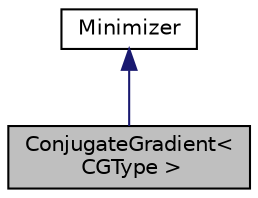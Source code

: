 digraph "ConjugateGradient&lt; CGType &gt;"
{
 // INTERACTIVE_SVG=YES
  edge [fontname="Helvetica",fontsize="10",labelfontname="Helvetica",labelfontsize="10"];
  node [fontname="Helvetica",fontsize="10",shape=record];
  Node2 [label="ConjugateGradient\<\l CGType \>",height=0.2,width=0.4,color="black", fillcolor="grey75", style="filled", fontcolor="black"];
  Node3 -> Node2 [dir="back",color="midnightblue",fontsize="10",style="solid",fontname="Helvetica"];
  Node3 [label="Minimizer",height=0.2,width=0.4,color="black", fillcolor="white", style="filled",URL="$classMinimizer.html",tooltip="A mechanical minimzer used by the MController. "];
}
